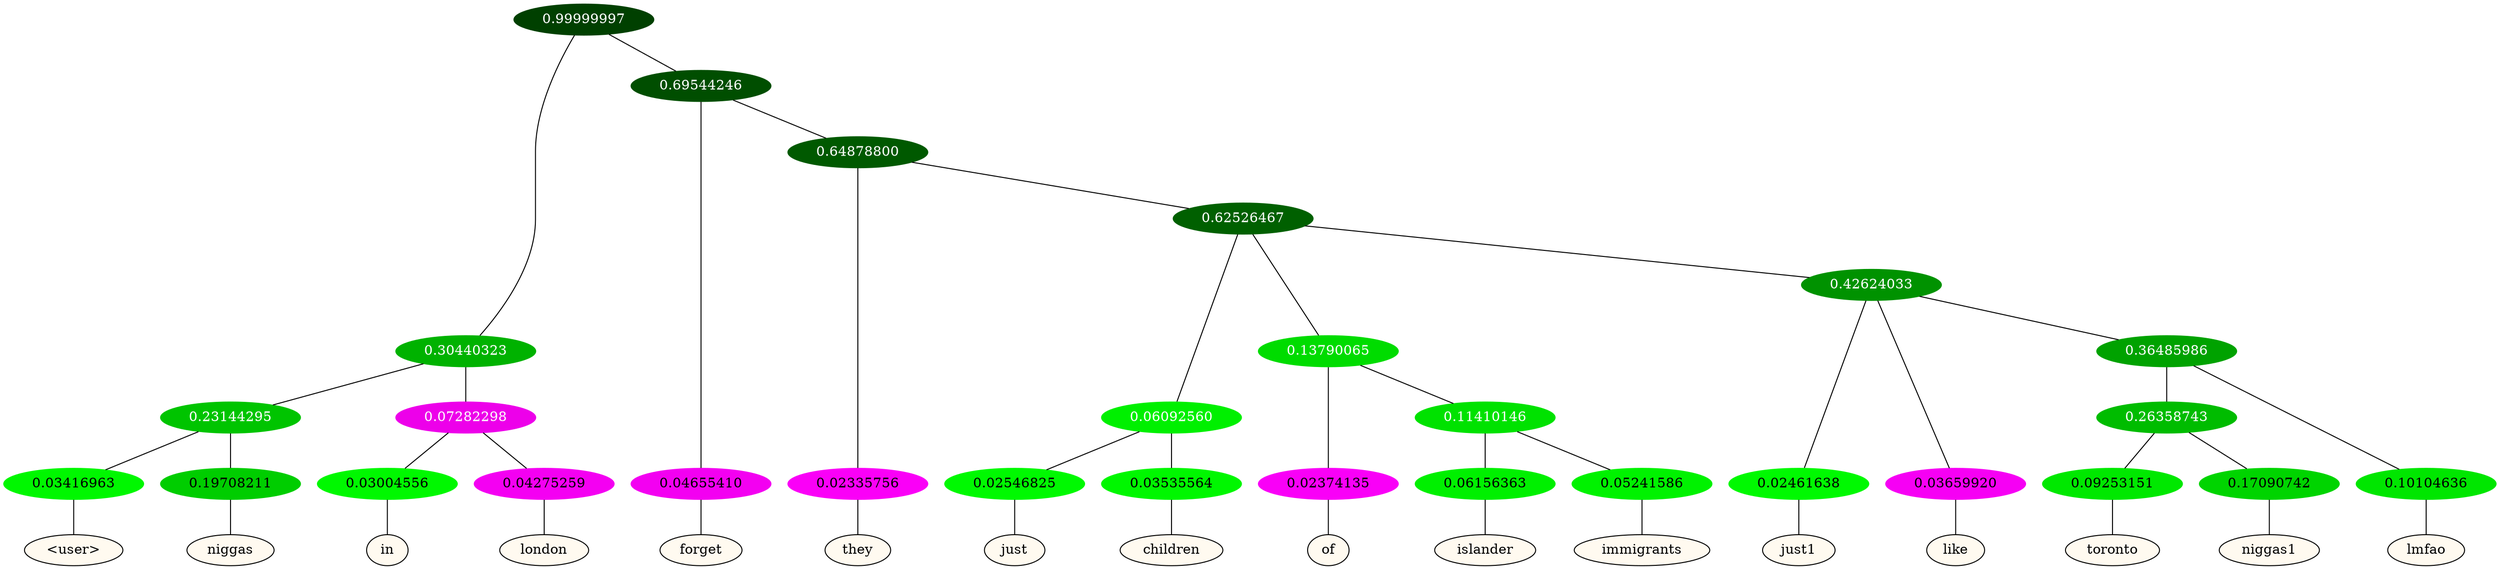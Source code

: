 graph {
	node [format=png height=0.15 nodesep=0.001 ordering=out overlap=prism overlap_scaling=0.01 ranksep=0.001 ratio=0.2 style=filled width=0.15]
	{
		rank=same
		a_w_7 [label="\<user\>" color=black fillcolor=floralwhite style="filled,solid"]
		a_w_8 [label=niggas color=black fillcolor=floralwhite style="filled,solid"]
		a_w_9 [label=in color=black fillcolor=floralwhite style="filled,solid"]
		a_w_10 [label=london color=black fillcolor=floralwhite style="filled,solid"]
		a_w_5 [label=forget color=black fillcolor=floralwhite style="filled,solid"]
		a_w_11 [label=they color=black fillcolor=floralwhite style="filled,solid"]
		a_w_16 [label=just color=black fillcolor=floralwhite style="filled,solid"]
		a_w_17 [label=children color=black fillcolor=floralwhite style="filled,solid"]
		a_w_18 [label=of color=black fillcolor=floralwhite style="filled,solid"]
		a_w_23 [label=islander color=black fillcolor=floralwhite style="filled,solid"]
		a_w_24 [label=immigrants color=black fillcolor=floralwhite style="filled,solid"]
		a_w_20 [label=just1 color=black fillcolor=floralwhite style="filled,solid"]
		a_w_21 [label=like color=black fillcolor=floralwhite style="filled,solid"]
		a_w_27 [label=toronto color=black fillcolor=floralwhite style="filled,solid"]
		a_w_28 [label=niggas1 color=black fillcolor=floralwhite style="filled,solid"]
		a_w_26 [label=lmfao color=black fillcolor=floralwhite style="filled,solid"]
	}
	a_n_7 -- a_w_7
	a_n_8 -- a_w_8
	a_n_9 -- a_w_9
	a_n_10 -- a_w_10
	a_n_5 -- a_w_5
	a_n_11 -- a_w_11
	a_n_16 -- a_w_16
	a_n_17 -- a_w_17
	a_n_18 -- a_w_18
	a_n_23 -- a_w_23
	a_n_24 -- a_w_24
	a_n_20 -- a_w_20
	a_n_21 -- a_w_21
	a_n_27 -- a_w_27
	a_n_28 -- a_w_28
	a_n_26 -- a_w_26
	{
		rank=same
		a_n_7 [label=0.03416963 color="0.334 1.000 0.966" fontcolor=black]
		a_n_8 [label=0.19708211 color="0.334 1.000 0.803" fontcolor=black]
		a_n_9 [label=0.03004556 color="0.334 1.000 0.970" fontcolor=black]
		a_n_10 [label=0.04275259 color="0.835 1.000 0.957" fontcolor=black]
		a_n_5 [label=0.04655410 color="0.835 1.000 0.953" fontcolor=black]
		a_n_11 [label=0.02335756 color="0.835 1.000 0.977" fontcolor=black]
		a_n_16 [label=0.02546825 color="0.334 1.000 0.975" fontcolor=black]
		a_n_17 [label=0.03535564 color="0.334 1.000 0.965" fontcolor=black]
		a_n_18 [label=0.02374135 color="0.835 1.000 0.976" fontcolor=black]
		a_n_23 [label=0.06156363 color="0.334 1.000 0.938" fontcolor=black]
		a_n_24 [label=0.05241586 color="0.334 1.000 0.948" fontcolor=black]
		a_n_20 [label=0.02461638 color="0.334 1.000 0.975" fontcolor=black]
		a_n_21 [label=0.03659920 color="0.835 1.000 0.963" fontcolor=black]
		a_n_27 [label=0.09253151 color="0.334 1.000 0.907" fontcolor=black]
		a_n_28 [label=0.17090742 color="0.334 1.000 0.829" fontcolor=black]
		a_n_26 [label=0.10104636 color="0.334 1.000 0.899" fontcolor=black]
	}
	a_n_0 [label=0.99999997 color="0.334 1.000 0.250" fontcolor=grey99]
	a_n_1 [label=0.30440323 color="0.334 1.000 0.696" fontcolor=grey99]
	a_n_0 -- a_n_1
	a_n_2 [label=0.69544246 color="0.334 1.000 0.305" fontcolor=grey99]
	a_n_0 -- a_n_2
	a_n_3 [label=0.23144295 color="0.334 1.000 0.769" fontcolor=grey99]
	a_n_1 -- a_n_3
	a_n_4 [label=0.07282298 color="0.835 1.000 0.927" fontcolor=grey99]
	a_n_1 -- a_n_4
	a_n_2 -- a_n_5
	a_n_6 [label=0.64878800 color="0.334 1.000 0.351" fontcolor=grey99]
	a_n_2 -- a_n_6
	a_n_3 -- a_n_7
	a_n_3 -- a_n_8
	a_n_4 -- a_n_9
	a_n_4 -- a_n_10
	a_n_6 -- a_n_11
	a_n_12 [label=0.62526467 color="0.334 1.000 0.375" fontcolor=grey99]
	a_n_6 -- a_n_12
	a_n_13 [label=0.06092560 color="0.334 1.000 0.939" fontcolor=grey99]
	a_n_12 -- a_n_13
	a_n_14 [label=0.13790065 color="0.334 1.000 0.862" fontcolor=grey99]
	a_n_12 -- a_n_14
	a_n_15 [label=0.42624033 color="0.334 1.000 0.574" fontcolor=grey99]
	a_n_12 -- a_n_15
	a_n_13 -- a_n_16
	a_n_13 -- a_n_17
	a_n_14 -- a_n_18
	a_n_19 [label=0.11410146 color="0.334 1.000 0.886" fontcolor=grey99]
	a_n_14 -- a_n_19
	a_n_15 -- a_n_20
	a_n_15 -- a_n_21
	a_n_22 [label=0.36485986 color="0.334 1.000 0.635" fontcolor=grey99]
	a_n_15 -- a_n_22
	a_n_19 -- a_n_23
	a_n_19 -- a_n_24
	a_n_25 [label=0.26358743 color="0.334 1.000 0.736" fontcolor=grey99]
	a_n_22 -- a_n_25
	a_n_22 -- a_n_26
	a_n_25 -- a_n_27
	a_n_25 -- a_n_28
}
